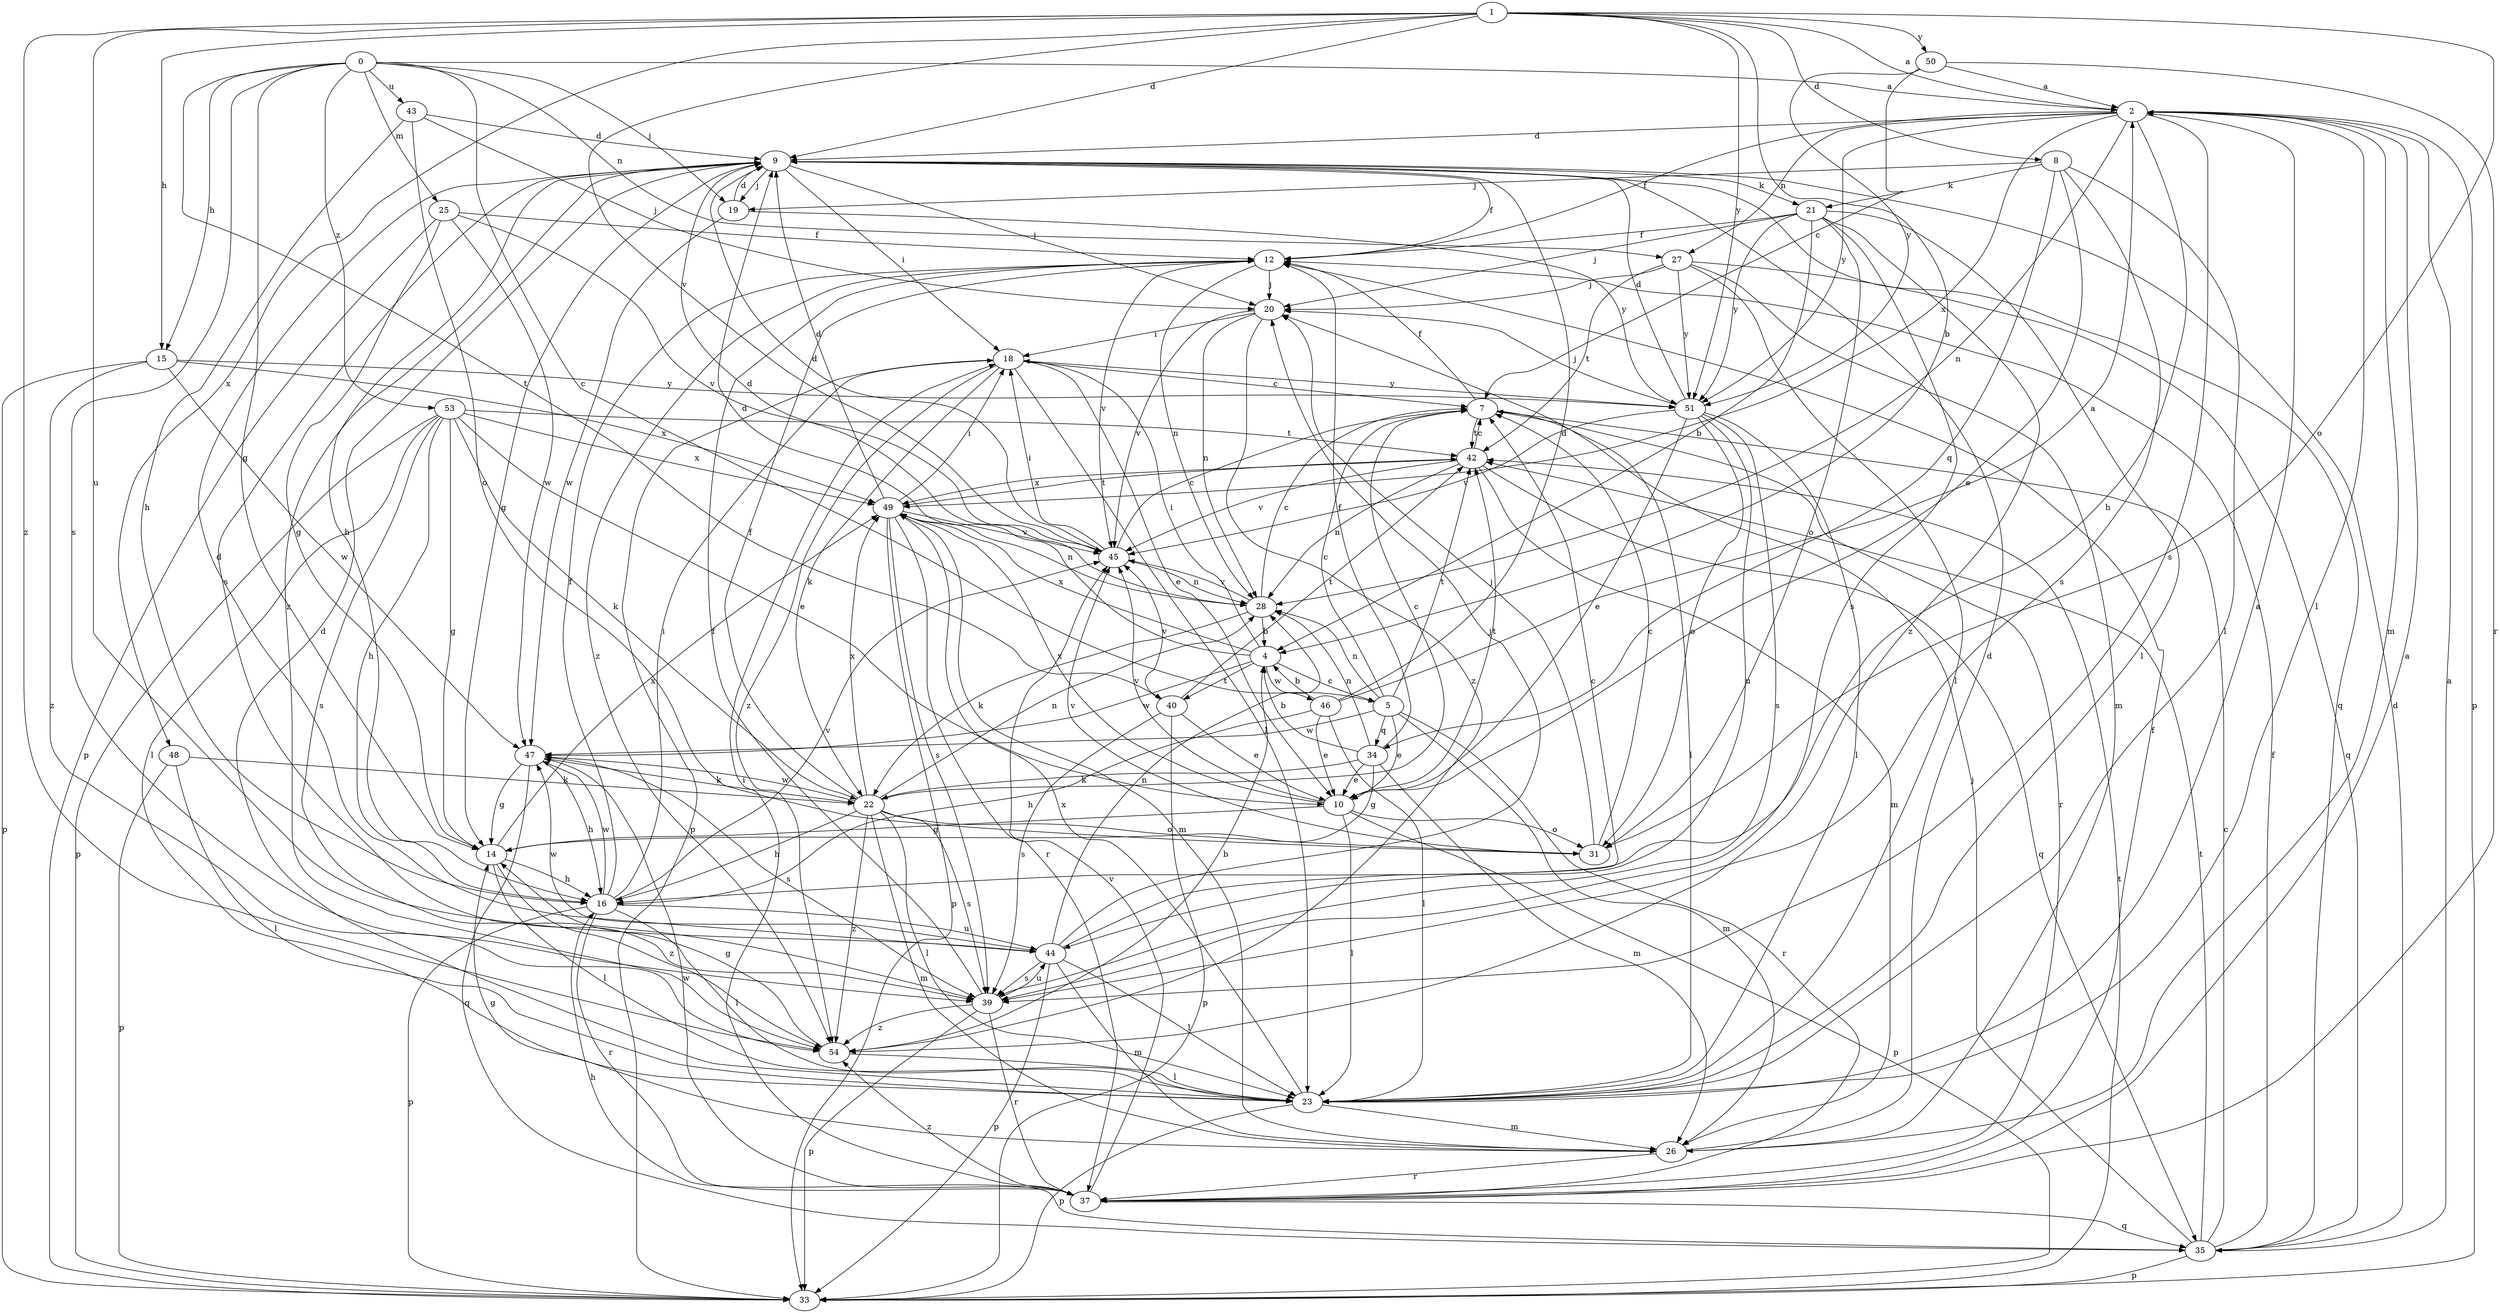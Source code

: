 strict digraph  {
0;
1;
2;
4;
5;
7;
8;
9;
10;
12;
14;
15;
16;
18;
19;
20;
21;
22;
23;
25;
26;
27;
28;
31;
33;
34;
35;
37;
39;
40;
42;
43;
44;
45;
46;
47;
48;
49;
50;
51;
53;
54;
0 -> 2  [label=a];
0 -> 5  [label=c];
0 -> 14  [label=g];
0 -> 15  [label=h];
0 -> 19  [label=j];
0 -> 25  [label=m];
0 -> 27  [label=n];
0 -> 39  [label=s];
0 -> 40  [label=t];
0 -> 43  [label=u];
0 -> 53  [label=z];
1 -> 2  [label=a];
1 -> 4  [label=b];
1 -> 8  [label=d];
1 -> 9  [label=d];
1 -> 15  [label=h];
1 -> 31  [label=o];
1 -> 44  [label=u];
1 -> 45  [label=v];
1 -> 48  [label=x];
1 -> 50  [label=y];
1 -> 51  [label=y];
1 -> 54  [label=z];
2 -> 9  [label=d];
2 -> 12  [label=f];
2 -> 16  [label=h];
2 -> 23  [label=l];
2 -> 26  [label=m];
2 -> 27  [label=n];
2 -> 28  [label=n];
2 -> 33  [label=p];
2 -> 39  [label=s];
2 -> 49  [label=x];
2 -> 51  [label=y];
4 -> 5  [label=c];
4 -> 9  [label=d];
4 -> 18  [label=i];
4 -> 40  [label=t];
4 -> 46  [label=w];
4 -> 47  [label=w];
4 -> 49  [label=x];
5 -> 7  [label=c];
5 -> 10  [label=e];
5 -> 26  [label=m];
5 -> 28  [label=n];
5 -> 34  [label=q];
5 -> 37  [label=r];
5 -> 42  [label=t];
5 -> 47  [label=w];
7 -> 12  [label=f];
7 -> 23  [label=l];
7 -> 37  [label=r];
7 -> 42  [label=t];
8 -> 10  [label=e];
8 -> 19  [label=j];
8 -> 21  [label=k];
8 -> 23  [label=l];
8 -> 34  [label=q];
8 -> 39  [label=s];
9 -> 12  [label=f];
9 -> 14  [label=g];
9 -> 16  [label=h];
9 -> 18  [label=i];
9 -> 19  [label=j];
9 -> 20  [label=j];
9 -> 21  [label=k];
9 -> 35  [label=q];
9 -> 39  [label=s];
9 -> 54  [label=z];
10 -> 14  [label=g];
10 -> 23  [label=l];
10 -> 31  [label=o];
10 -> 33  [label=p];
10 -> 42  [label=t];
10 -> 45  [label=v];
10 -> 49  [label=x];
12 -> 20  [label=j];
12 -> 28  [label=n];
12 -> 45  [label=v];
12 -> 54  [label=z];
14 -> 16  [label=h];
14 -> 23  [label=l];
14 -> 49  [label=x];
14 -> 54  [label=z];
15 -> 33  [label=p];
15 -> 47  [label=w];
15 -> 49  [label=x];
15 -> 51  [label=y];
15 -> 54  [label=z];
16 -> 12  [label=f];
16 -> 18  [label=i];
16 -> 23  [label=l];
16 -> 33  [label=p];
16 -> 37  [label=r];
16 -> 44  [label=u];
16 -> 45  [label=v];
16 -> 47  [label=w];
18 -> 7  [label=c];
18 -> 10  [label=e];
18 -> 22  [label=k];
18 -> 23  [label=l];
18 -> 33  [label=p];
18 -> 51  [label=y];
18 -> 54  [label=z];
19 -> 9  [label=d];
19 -> 47  [label=w];
19 -> 51  [label=y];
20 -> 18  [label=i];
20 -> 28  [label=n];
20 -> 45  [label=v];
20 -> 54  [label=z];
21 -> 4  [label=b];
21 -> 12  [label=f];
21 -> 20  [label=j];
21 -> 23  [label=l];
21 -> 31  [label=o];
21 -> 39  [label=s];
21 -> 51  [label=y];
21 -> 54  [label=z];
22 -> 7  [label=c];
22 -> 12  [label=f];
22 -> 16  [label=h];
22 -> 23  [label=l];
22 -> 26  [label=m];
22 -> 28  [label=n];
22 -> 31  [label=o];
22 -> 39  [label=s];
22 -> 47  [label=w];
22 -> 49  [label=x];
22 -> 54  [label=z];
23 -> 2  [label=a];
23 -> 9  [label=d];
23 -> 26  [label=m];
23 -> 33  [label=p];
23 -> 49  [label=x];
25 -> 12  [label=f];
25 -> 14  [label=g];
25 -> 33  [label=p];
25 -> 45  [label=v];
25 -> 47  [label=w];
26 -> 9  [label=d];
26 -> 14  [label=g];
26 -> 37  [label=r];
27 -> 20  [label=j];
27 -> 23  [label=l];
27 -> 26  [label=m];
27 -> 35  [label=q];
27 -> 42  [label=t];
27 -> 51  [label=y];
28 -> 4  [label=b];
28 -> 7  [label=c];
28 -> 9  [label=d];
28 -> 22  [label=k];
28 -> 45  [label=v];
31 -> 7  [label=c];
31 -> 20  [label=j];
31 -> 45  [label=v];
33 -> 42  [label=t];
34 -> 4  [label=b];
34 -> 10  [label=e];
34 -> 12  [label=f];
34 -> 14  [label=g];
34 -> 22  [label=k];
34 -> 26  [label=m];
34 -> 28  [label=n];
35 -> 2  [label=a];
35 -> 7  [label=c];
35 -> 9  [label=d];
35 -> 12  [label=f];
35 -> 16  [label=h];
35 -> 20  [label=j];
35 -> 33  [label=p];
35 -> 42  [label=t];
37 -> 2  [label=a];
37 -> 12  [label=f];
37 -> 18  [label=i];
37 -> 35  [label=q];
37 -> 45  [label=v];
37 -> 47  [label=w];
37 -> 54  [label=z];
39 -> 12  [label=f];
39 -> 33  [label=p];
39 -> 37  [label=r];
39 -> 44  [label=u];
39 -> 54  [label=z];
40 -> 10  [label=e];
40 -> 33  [label=p];
40 -> 39  [label=s];
40 -> 42  [label=t];
40 -> 45  [label=v];
42 -> 7  [label=c];
42 -> 26  [label=m];
42 -> 28  [label=n];
42 -> 35  [label=q];
42 -> 45  [label=v];
42 -> 49  [label=x];
43 -> 9  [label=d];
43 -> 16  [label=h];
43 -> 20  [label=j];
43 -> 31  [label=o];
44 -> 7  [label=c];
44 -> 9  [label=d];
44 -> 20  [label=j];
44 -> 23  [label=l];
44 -> 26  [label=m];
44 -> 28  [label=n];
44 -> 33  [label=p];
44 -> 39  [label=s];
44 -> 47  [label=w];
45 -> 7  [label=c];
45 -> 9  [label=d];
45 -> 18  [label=i];
45 -> 28  [label=n];
46 -> 2  [label=a];
46 -> 4  [label=b];
46 -> 9  [label=d];
46 -> 10  [label=e];
46 -> 16  [label=h];
46 -> 23  [label=l];
47 -> 14  [label=g];
47 -> 16  [label=h];
47 -> 22  [label=k];
47 -> 35  [label=q];
47 -> 39  [label=s];
48 -> 22  [label=k];
48 -> 23  [label=l];
48 -> 33  [label=p];
49 -> 9  [label=d];
49 -> 18  [label=i];
49 -> 26  [label=m];
49 -> 28  [label=n];
49 -> 33  [label=p];
49 -> 37  [label=r];
49 -> 39  [label=s];
49 -> 42  [label=t];
49 -> 45  [label=v];
50 -> 2  [label=a];
50 -> 7  [label=c];
50 -> 37  [label=r];
50 -> 51  [label=y];
51 -> 9  [label=d];
51 -> 10  [label=e];
51 -> 20  [label=j];
51 -> 23  [label=l];
51 -> 31  [label=o];
51 -> 39  [label=s];
51 -> 44  [label=u];
51 -> 45  [label=v];
53 -> 10  [label=e];
53 -> 14  [label=g];
53 -> 16  [label=h];
53 -> 22  [label=k];
53 -> 23  [label=l];
53 -> 33  [label=p];
53 -> 39  [label=s];
53 -> 42  [label=t];
53 -> 49  [label=x];
54 -> 4  [label=b];
54 -> 14  [label=g];
54 -> 23  [label=l];
}
